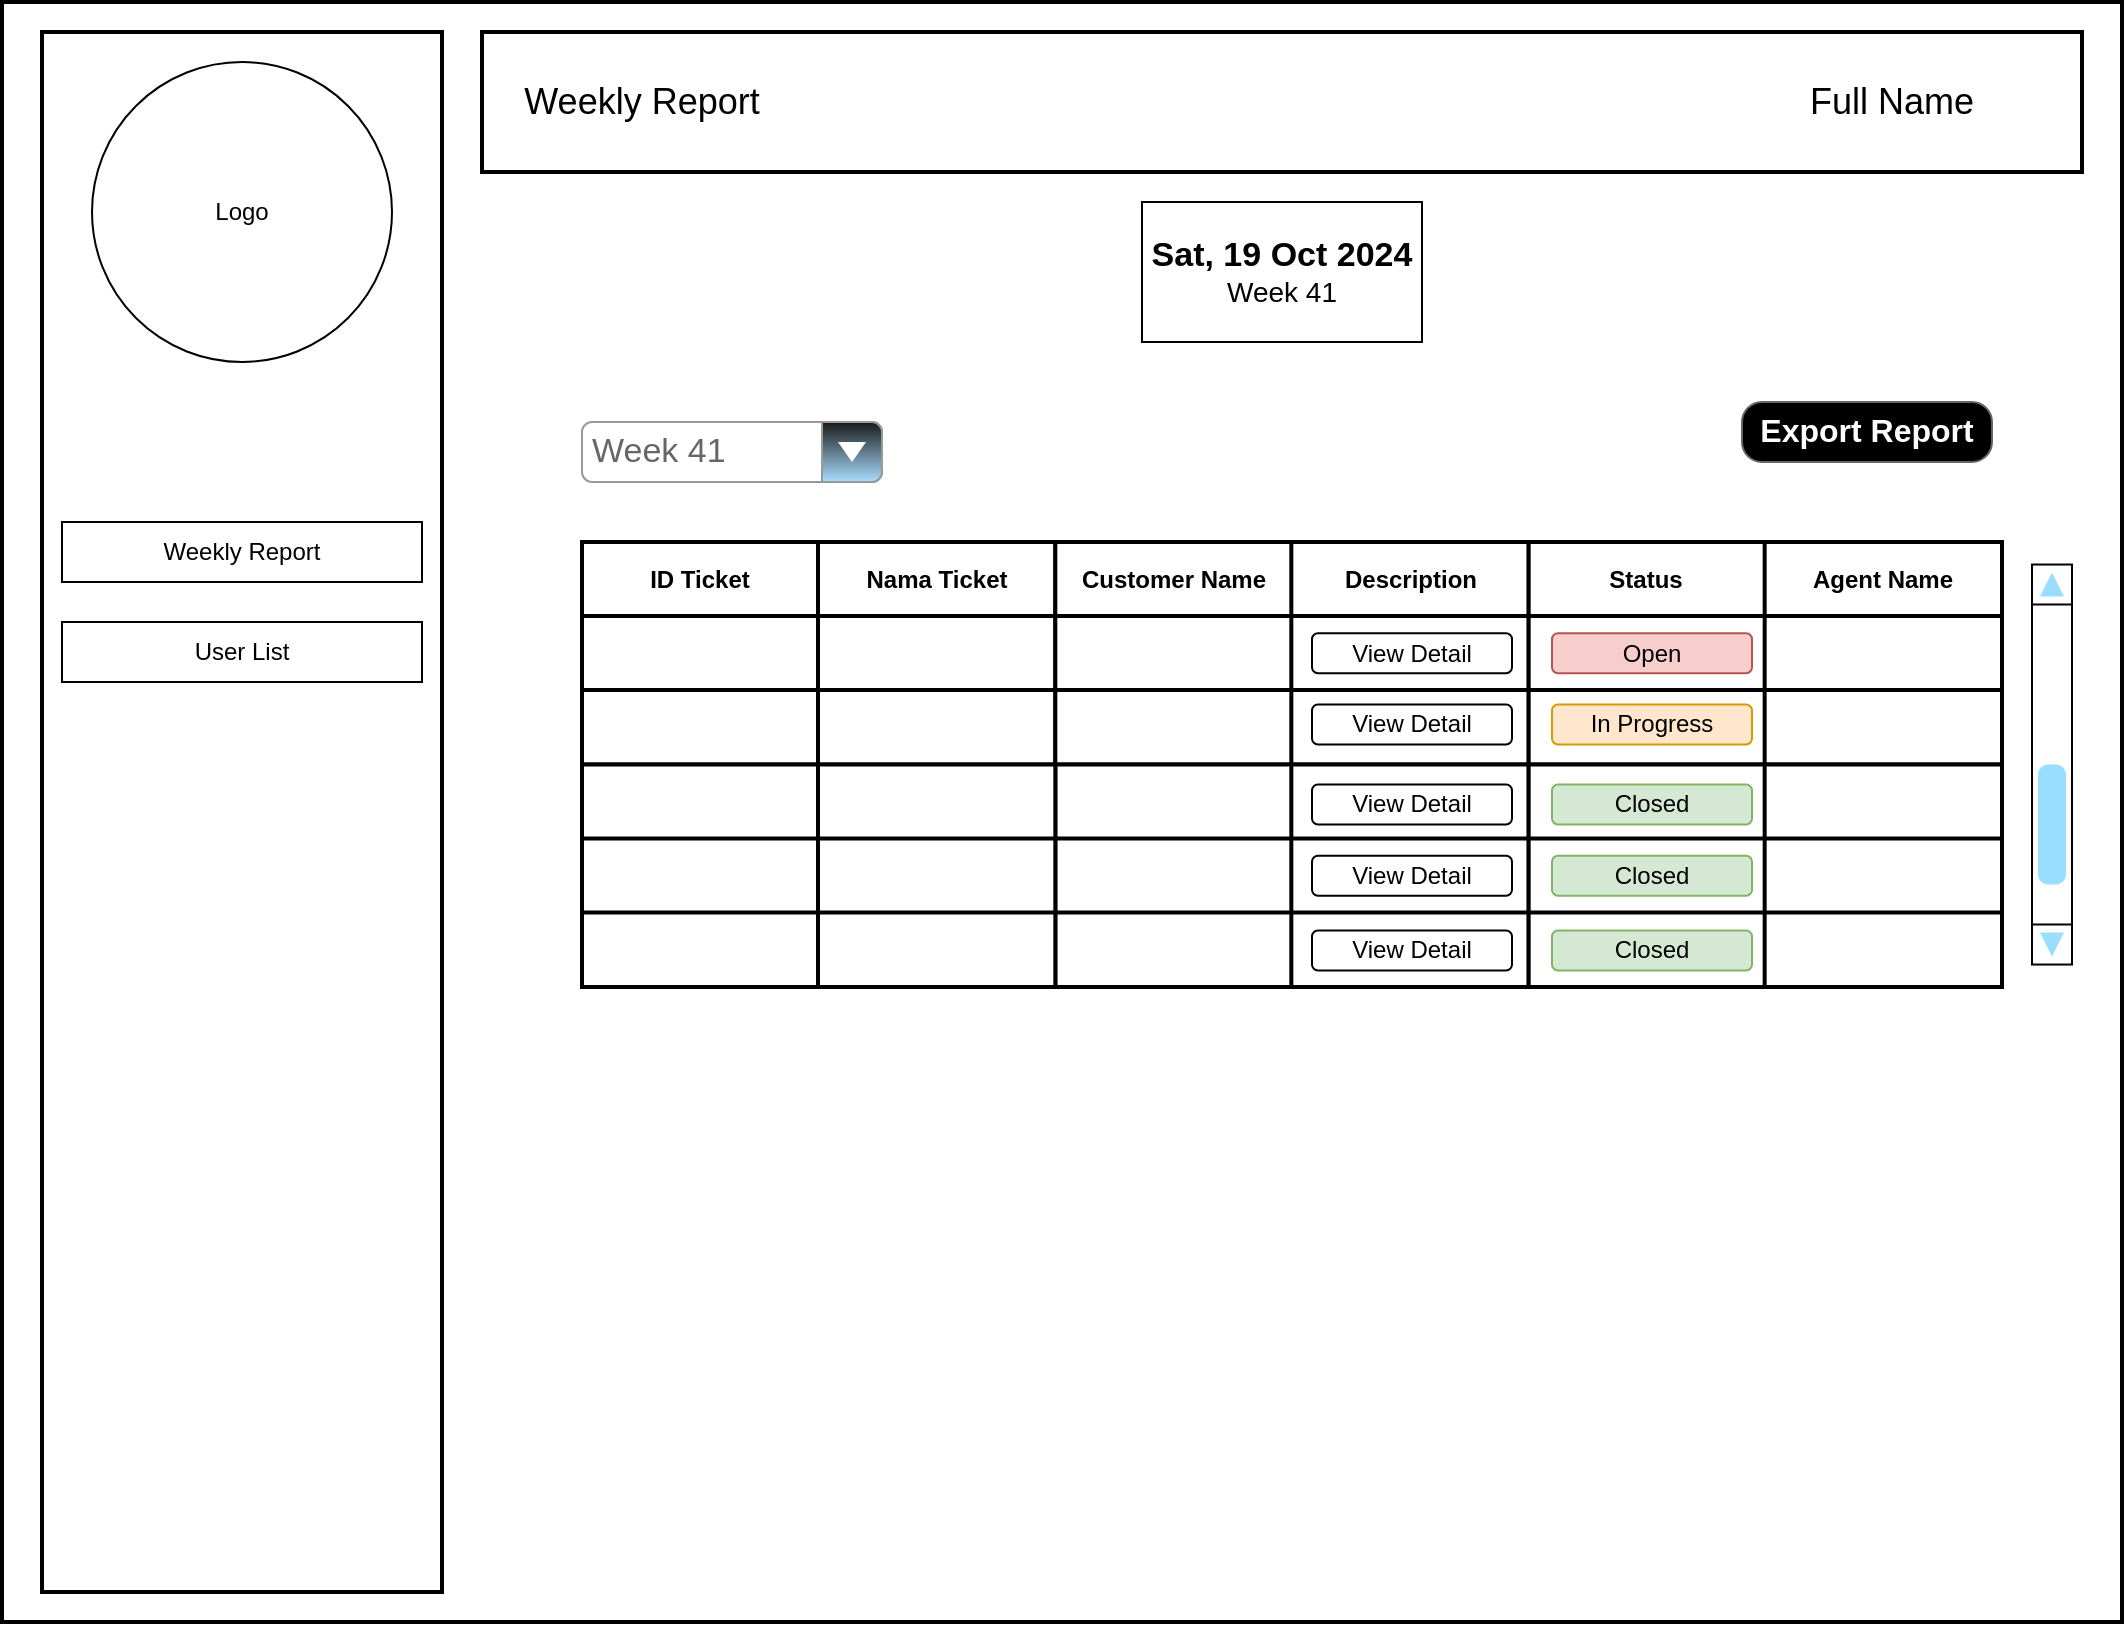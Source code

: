 <mxfile version="24.8.0" pages="2">
  <diagram name="Report" id="vztHSgZ1CnqOTWSGfvef">
    <mxGraphModel dx="1186" dy="791" grid="1" gridSize="10" guides="1" tooltips="1" connect="1" arrows="1" fold="1" page="1" pageScale="1" pageWidth="827" pageHeight="1169" math="0" shadow="0">
      <root>
        <mxCell id="0" />
        <mxCell id="1" parent="0" />
        <mxCell id="9k5TYCMeru7EC19f3XOO-57" value="" style="whiteSpace=wrap;html=1;fillColor=none;strokeWidth=2;" vertex="1" parent="1">
          <mxGeometry x="20" y="20" width="1060" height="810" as="geometry" />
        </mxCell>
        <mxCell id="9k5TYCMeru7EC19f3XOO-58" value="Logo" style="ellipse;whiteSpace=wrap;html=1;aspect=fixed;" vertex="1" parent="1">
          <mxGeometry x="65" y="50" width="150" height="150" as="geometry" />
        </mxCell>
        <mxCell id="9k5TYCMeru7EC19f3XOO-59" value="" style="rounded=0;whiteSpace=wrap;html=1;fillColor=none;strokeWidth=2;" vertex="1" parent="1">
          <mxGeometry x="260" y="35" width="800" height="70" as="geometry" />
        </mxCell>
        <mxCell id="9k5TYCMeru7EC19f3XOO-60" value="" style="rounded=0;whiteSpace=wrap;html=1;fillColor=none;strokeWidth=2;" vertex="1" parent="1">
          <mxGeometry x="40" y="35" width="200" height="780" as="geometry" />
        </mxCell>
        <mxCell id="9k5TYCMeru7EC19f3XOO-61" value="&lt;font style=&quot;font-size: 18px;&quot;&gt;Weekly Report&lt;/font&gt;" style="text;html=1;strokeColor=none;fillColor=none;align=center;verticalAlign=middle;whiteSpace=wrap;rounded=0;" vertex="1" parent="1">
          <mxGeometry x="270" y="55" width="140" height="30" as="geometry" />
        </mxCell>
        <mxCell id="9k5TYCMeru7EC19f3XOO-62" value="&lt;font style=&quot;font-size: 18px;&quot;&gt;Full Name&lt;br&gt;&lt;/font&gt;" style="text;html=1;strokeColor=none;fillColor=none;align=center;verticalAlign=middle;whiteSpace=wrap;rounded=0;" vertex="1" parent="1">
          <mxGeometry x="895" y="55" width="140" height="30" as="geometry" />
        </mxCell>
        <mxCell id="9k5TYCMeru7EC19f3XOO-63" value="Weekly Report" style="rounded=0;whiteSpace=wrap;html=1;fillColor=none;" vertex="1" parent="1">
          <mxGeometry x="50" y="280" width="180" height="30" as="geometry" />
        </mxCell>
        <mxCell id="9k5TYCMeru7EC19f3XOO-64" value="User List" style="rounded=0;whiteSpace=wrap;html=1;fillColor=none;" vertex="1" parent="1">
          <mxGeometry x="50" y="330" width="180" height="30" as="geometry" />
        </mxCell>
        <mxCell id="9k5TYCMeru7EC19f3XOO-66" value="" style="group" vertex="1" connectable="0" parent="1">
          <mxGeometry x="310" y="290" width="710" height="222.54" as="geometry" />
        </mxCell>
        <mxCell id="9k5TYCMeru7EC19f3XOO-67" value="" style="shape=table;html=1;whiteSpace=wrap;startSize=0;container=1;collapsible=0;childLayout=tableLayout;strokeWidth=2;" vertex="1" parent="9k5TYCMeru7EC19f3XOO-66">
          <mxGeometry width="236.667" height="111.27" as="geometry" />
        </mxCell>
        <mxCell id="9k5TYCMeru7EC19f3XOO-68" value="" style="shape=tableRow;horizontal=0;startSize=0;swimlaneHead=0;swimlaneBody=0;top=0;left=0;bottom=0;right=0;collapsible=0;dropTarget=0;fillColor=none;points=[[0,0.5],[1,0.5]];portConstraint=eastwest;" vertex="1" parent="9k5TYCMeru7EC19f3XOO-67">
          <mxGeometry width="236.667" height="37" as="geometry" />
        </mxCell>
        <mxCell id="9k5TYCMeru7EC19f3XOO-69" value="ID Ticket" style="shape=partialRectangle;html=1;whiteSpace=wrap;connectable=0;fillColor=none;top=0;left=0;bottom=0;right=0;overflow=hidden;fontStyle=1" vertex="1" parent="9k5TYCMeru7EC19f3XOO-68">
          <mxGeometry width="118" height="37" as="geometry">
            <mxRectangle width="118" height="37" as="alternateBounds" />
          </mxGeometry>
        </mxCell>
        <mxCell id="9k5TYCMeru7EC19f3XOO-70" value="Nama Ticket" style="shape=partialRectangle;html=1;whiteSpace=wrap;connectable=0;fillColor=none;top=0;left=0;bottom=0;right=0;overflow=hidden;fontStyle=1" vertex="1" parent="9k5TYCMeru7EC19f3XOO-68">
          <mxGeometry x="118" width="119" height="37" as="geometry">
            <mxRectangle width="119" height="37" as="alternateBounds" />
          </mxGeometry>
        </mxCell>
        <mxCell id="9k5TYCMeru7EC19f3XOO-71" value="" style="shape=tableRow;horizontal=0;startSize=0;swimlaneHead=0;swimlaneBody=0;top=0;left=0;bottom=0;right=0;collapsible=0;dropTarget=0;fillColor=none;points=[[0,0.5],[1,0.5]];portConstraint=eastwest;" vertex="1" parent="9k5TYCMeru7EC19f3XOO-67">
          <mxGeometry y="37" width="236.667" height="37" as="geometry" />
        </mxCell>
        <mxCell id="9k5TYCMeru7EC19f3XOO-72" value="" style="shape=partialRectangle;html=1;whiteSpace=wrap;connectable=0;fillColor=none;top=0;left=0;bottom=0;right=0;overflow=hidden;" vertex="1" parent="9k5TYCMeru7EC19f3XOO-71">
          <mxGeometry width="118" height="37" as="geometry">
            <mxRectangle width="118" height="37" as="alternateBounds" />
          </mxGeometry>
        </mxCell>
        <mxCell id="9k5TYCMeru7EC19f3XOO-73" value="" style="shape=partialRectangle;html=1;whiteSpace=wrap;connectable=0;fillColor=none;top=0;left=0;bottom=0;right=0;overflow=hidden;" vertex="1" parent="9k5TYCMeru7EC19f3XOO-71">
          <mxGeometry x="118" width="119" height="37" as="geometry">
            <mxRectangle width="119" height="37" as="alternateBounds" />
          </mxGeometry>
        </mxCell>
        <mxCell id="9k5TYCMeru7EC19f3XOO-74" value="" style="shape=tableRow;horizontal=0;startSize=0;swimlaneHead=0;swimlaneBody=0;top=0;left=0;bottom=0;right=0;collapsible=0;dropTarget=0;fillColor=none;points=[[0,0.5],[1,0.5]];portConstraint=eastwest;" vertex="1" parent="9k5TYCMeru7EC19f3XOO-67">
          <mxGeometry y="74" width="236.667" height="37" as="geometry" />
        </mxCell>
        <mxCell id="9k5TYCMeru7EC19f3XOO-75" value="" style="shape=partialRectangle;html=1;whiteSpace=wrap;connectable=0;fillColor=none;top=0;left=0;bottom=0;right=0;overflow=hidden;" vertex="1" parent="9k5TYCMeru7EC19f3XOO-74">
          <mxGeometry width="118" height="37" as="geometry">
            <mxRectangle width="118" height="37" as="alternateBounds" />
          </mxGeometry>
        </mxCell>
        <mxCell id="9k5TYCMeru7EC19f3XOO-76" value="" style="shape=partialRectangle;html=1;whiteSpace=wrap;connectable=0;fillColor=none;top=0;left=0;bottom=0;right=0;overflow=hidden;" vertex="1" parent="9k5TYCMeru7EC19f3XOO-74">
          <mxGeometry x="118" width="119" height="37" as="geometry">
            <mxRectangle width="119" height="37" as="alternateBounds" />
          </mxGeometry>
        </mxCell>
        <mxCell id="9k5TYCMeru7EC19f3XOO-77" value="" style="shape=table;html=1;whiteSpace=wrap;startSize=0;container=1;collapsible=0;childLayout=tableLayout;strokeWidth=2;" vertex="1" parent="9k5TYCMeru7EC19f3XOO-66">
          <mxGeometry x="236.667" width="236.667" height="111.27" as="geometry" />
        </mxCell>
        <mxCell id="9k5TYCMeru7EC19f3XOO-78" value="" style="shape=tableRow;horizontal=0;startSize=0;swimlaneHead=0;swimlaneBody=0;top=0;left=0;bottom=0;right=0;collapsible=0;dropTarget=0;fillColor=none;points=[[0,0.5],[1,0.5]];portConstraint=eastwest;" vertex="1" parent="9k5TYCMeru7EC19f3XOO-77">
          <mxGeometry width="236.667" height="37" as="geometry" />
        </mxCell>
        <mxCell id="9k5TYCMeru7EC19f3XOO-79" value="Customer Name" style="shape=partialRectangle;html=1;whiteSpace=wrap;connectable=0;fillColor=none;top=0;left=0;bottom=0;right=0;overflow=hidden;fontStyle=1" vertex="1" parent="9k5TYCMeru7EC19f3XOO-78">
          <mxGeometry width="118" height="37" as="geometry">
            <mxRectangle width="118" height="37" as="alternateBounds" />
          </mxGeometry>
        </mxCell>
        <mxCell id="9k5TYCMeru7EC19f3XOO-80" value="Description" style="shape=partialRectangle;html=1;whiteSpace=wrap;connectable=0;fillColor=none;top=0;left=0;bottom=0;right=0;overflow=hidden;fontStyle=1" vertex="1" parent="9k5TYCMeru7EC19f3XOO-78">
          <mxGeometry x="118" width="119" height="37" as="geometry">
            <mxRectangle width="119" height="37" as="alternateBounds" />
          </mxGeometry>
        </mxCell>
        <mxCell id="9k5TYCMeru7EC19f3XOO-81" value="" style="shape=tableRow;horizontal=0;startSize=0;swimlaneHead=0;swimlaneBody=0;top=0;left=0;bottom=0;right=0;collapsible=0;dropTarget=0;fillColor=none;points=[[0,0.5],[1,0.5]];portConstraint=eastwest;" vertex="1" parent="9k5TYCMeru7EC19f3XOO-77">
          <mxGeometry y="37" width="236.667" height="37" as="geometry" />
        </mxCell>
        <mxCell id="9k5TYCMeru7EC19f3XOO-82" value="" style="shape=partialRectangle;html=1;whiteSpace=wrap;connectable=0;fillColor=none;top=0;left=0;bottom=0;right=0;overflow=hidden;" vertex="1" parent="9k5TYCMeru7EC19f3XOO-81">
          <mxGeometry width="118" height="37" as="geometry">
            <mxRectangle width="118" height="37" as="alternateBounds" />
          </mxGeometry>
        </mxCell>
        <mxCell id="9k5TYCMeru7EC19f3XOO-83" value="" style="shape=partialRectangle;html=1;whiteSpace=wrap;connectable=0;fillColor=none;top=0;left=0;bottom=0;right=0;overflow=hidden;" vertex="1" parent="9k5TYCMeru7EC19f3XOO-81">
          <mxGeometry x="118" width="119" height="37" as="geometry">
            <mxRectangle width="119" height="37" as="alternateBounds" />
          </mxGeometry>
        </mxCell>
        <mxCell id="9k5TYCMeru7EC19f3XOO-84" value="" style="shape=tableRow;horizontal=0;startSize=0;swimlaneHead=0;swimlaneBody=0;top=0;left=0;bottom=0;right=0;collapsible=0;dropTarget=0;fillColor=none;points=[[0,0.5],[1,0.5]];portConstraint=eastwest;" vertex="1" parent="9k5TYCMeru7EC19f3XOO-77">
          <mxGeometry y="74" width="236.667" height="37" as="geometry" />
        </mxCell>
        <mxCell id="9k5TYCMeru7EC19f3XOO-85" value="" style="shape=partialRectangle;html=1;whiteSpace=wrap;connectable=0;fillColor=none;top=0;left=0;bottom=0;right=0;overflow=hidden;" vertex="1" parent="9k5TYCMeru7EC19f3XOO-84">
          <mxGeometry width="118" height="37" as="geometry">
            <mxRectangle width="118" height="37" as="alternateBounds" />
          </mxGeometry>
        </mxCell>
        <mxCell id="9k5TYCMeru7EC19f3XOO-86" value="" style="shape=partialRectangle;html=1;whiteSpace=wrap;connectable=0;fillColor=none;top=0;left=0;bottom=0;right=0;overflow=hidden;" vertex="1" parent="9k5TYCMeru7EC19f3XOO-84">
          <mxGeometry x="118" width="119" height="37" as="geometry">
            <mxRectangle width="119" height="37" as="alternateBounds" />
          </mxGeometry>
        </mxCell>
        <mxCell id="9k5TYCMeru7EC19f3XOO-87" value="" style="shape=table;html=1;whiteSpace=wrap;startSize=0;container=1;collapsible=0;childLayout=tableLayout;strokeWidth=2;" vertex="1" parent="9k5TYCMeru7EC19f3XOO-66">
          <mxGeometry x="473.333" width="236.667" height="111.27" as="geometry" />
        </mxCell>
        <mxCell id="9k5TYCMeru7EC19f3XOO-88" value="" style="shape=tableRow;horizontal=0;startSize=0;swimlaneHead=0;swimlaneBody=0;top=0;left=0;bottom=0;right=0;collapsible=0;dropTarget=0;fillColor=none;points=[[0,0.5],[1,0.5]];portConstraint=eastwest;" vertex="1" parent="9k5TYCMeru7EC19f3XOO-87">
          <mxGeometry width="236.667" height="37" as="geometry" />
        </mxCell>
        <mxCell id="9k5TYCMeru7EC19f3XOO-89" value="Status" style="shape=partialRectangle;html=1;whiteSpace=wrap;connectable=0;fillColor=none;top=0;left=0;bottom=0;right=0;overflow=hidden;fontStyle=1" vertex="1" parent="9k5TYCMeru7EC19f3XOO-88">
          <mxGeometry width="118" height="37" as="geometry">
            <mxRectangle width="118" height="37" as="alternateBounds" />
          </mxGeometry>
        </mxCell>
        <mxCell id="9k5TYCMeru7EC19f3XOO-90" value="Agent Name" style="shape=partialRectangle;html=1;whiteSpace=wrap;connectable=0;fillColor=none;top=0;left=0;bottom=0;right=0;overflow=hidden;fontStyle=1" vertex="1" parent="9k5TYCMeru7EC19f3XOO-88">
          <mxGeometry x="118" width="119" height="37" as="geometry">
            <mxRectangle width="119" height="37" as="alternateBounds" />
          </mxGeometry>
        </mxCell>
        <mxCell id="9k5TYCMeru7EC19f3XOO-91" value="" style="shape=tableRow;horizontal=0;startSize=0;swimlaneHead=0;swimlaneBody=0;top=0;left=0;bottom=0;right=0;collapsible=0;dropTarget=0;fillColor=none;points=[[0,0.5],[1,0.5]];portConstraint=eastwest;" vertex="1" parent="9k5TYCMeru7EC19f3XOO-87">
          <mxGeometry y="37" width="236.667" height="37" as="geometry" />
        </mxCell>
        <mxCell id="9k5TYCMeru7EC19f3XOO-92" value="" style="shape=partialRectangle;html=1;whiteSpace=wrap;connectable=0;fillColor=none;top=0;left=0;bottom=0;right=0;overflow=hidden;" vertex="1" parent="9k5TYCMeru7EC19f3XOO-91">
          <mxGeometry width="118" height="37" as="geometry">
            <mxRectangle width="118" height="37" as="alternateBounds" />
          </mxGeometry>
        </mxCell>
        <mxCell id="9k5TYCMeru7EC19f3XOO-93" value="" style="shape=partialRectangle;html=1;whiteSpace=wrap;connectable=0;fillColor=none;top=0;left=0;bottom=0;right=0;overflow=hidden;" vertex="1" parent="9k5TYCMeru7EC19f3XOO-91">
          <mxGeometry x="118" width="119" height="37" as="geometry">
            <mxRectangle width="119" height="37" as="alternateBounds" />
          </mxGeometry>
        </mxCell>
        <mxCell id="9k5TYCMeru7EC19f3XOO-94" value="" style="shape=tableRow;horizontal=0;startSize=0;swimlaneHead=0;swimlaneBody=0;top=0;left=0;bottom=0;right=0;collapsible=0;dropTarget=0;fillColor=none;points=[[0,0.5],[1,0.5]];portConstraint=eastwest;" vertex="1" parent="9k5TYCMeru7EC19f3XOO-87">
          <mxGeometry y="74" width="236.667" height="37" as="geometry" />
        </mxCell>
        <mxCell id="9k5TYCMeru7EC19f3XOO-95" value="" style="shape=partialRectangle;html=1;whiteSpace=wrap;connectable=0;fillColor=none;top=0;left=0;bottom=0;right=0;overflow=hidden;" vertex="1" parent="9k5TYCMeru7EC19f3XOO-94">
          <mxGeometry width="118" height="37" as="geometry">
            <mxRectangle width="118" height="37" as="alternateBounds" />
          </mxGeometry>
        </mxCell>
        <mxCell id="9k5TYCMeru7EC19f3XOO-96" value="" style="shape=partialRectangle;html=1;whiteSpace=wrap;connectable=0;fillColor=none;top=0;left=0;bottom=0;right=0;overflow=hidden;" vertex="1" parent="9k5TYCMeru7EC19f3XOO-94">
          <mxGeometry x="118" width="119" height="37" as="geometry">
            <mxRectangle width="119" height="37" as="alternateBounds" />
          </mxGeometry>
        </mxCell>
        <mxCell id="9k5TYCMeru7EC19f3XOO-97" value="" style="shape=table;html=1;whiteSpace=wrap;startSize=0;container=1;collapsible=0;childLayout=tableLayout;strokeWidth=2;" vertex="1" parent="9k5TYCMeru7EC19f3XOO-66">
          <mxGeometry x="236.667" y="111.27" width="236.667" height="111.27" as="geometry" />
        </mxCell>
        <mxCell id="9k5TYCMeru7EC19f3XOO-98" value="" style="shape=tableRow;horizontal=0;startSize=0;swimlaneHead=0;swimlaneBody=0;top=0;left=0;bottom=0;right=0;collapsible=0;dropTarget=0;fillColor=none;points=[[0,0.5],[1,0.5]];portConstraint=eastwest;" vertex="1" parent="9k5TYCMeru7EC19f3XOO-97">
          <mxGeometry width="236.667" height="37" as="geometry" />
        </mxCell>
        <mxCell id="9k5TYCMeru7EC19f3XOO-99" value="" style="shape=partialRectangle;html=1;whiteSpace=wrap;connectable=0;fillColor=none;top=0;left=0;bottom=0;right=0;overflow=hidden;fontStyle=1" vertex="1" parent="9k5TYCMeru7EC19f3XOO-98">
          <mxGeometry width="118" height="37" as="geometry">
            <mxRectangle width="118" height="37" as="alternateBounds" />
          </mxGeometry>
        </mxCell>
        <mxCell id="9k5TYCMeru7EC19f3XOO-100" value="" style="shape=partialRectangle;html=1;whiteSpace=wrap;connectable=0;fillColor=none;top=0;left=0;bottom=0;right=0;overflow=hidden;fontStyle=1" vertex="1" parent="9k5TYCMeru7EC19f3XOO-98">
          <mxGeometry x="118" width="119" height="37" as="geometry">
            <mxRectangle width="119" height="37" as="alternateBounds" />
          </mxGeometry>
        </mxCell>
        <mxCell id="9k5TYCMeru7EC19f3XOO-101" value="" style="shape=tableRow;horizontal=0;startSize=0;swimlaneHead=0;swimlaneBody=0;top=0;left=0;bottom=0;right=0;collapsible=0;dropTarget=0;fillColor=none;points=[[0,0.5],[1,0.5]];portConstraint=eastwest;" vertex="1" parent="9k5TYCMeru7EC19f3XOO-97">
          <mxGeometry y="37" width="236.667" height="37" as="geometry" />
        </mxCell>
        <mxCell id="9k5TYCMeru7EC19f3XOO-102" value="" style="shape=partialRectangle;html=1;whiteSpace=wrap;connectable=0;fillColor=none;top=0;left=0;bottom=0;right=0;overflow=hidden;" vertex="1" parent="9k5TYCMeru7EC19f3XOO-101">
          <mxGeometry width="118" height="37" as="geometry">
            <mxRectangle width="118" height="37" as="alternateBounds" />
          </mxGeometry>
        </mxCell>
        <mxCell id="9k5TYCMeru7EC19f3XOO-103" value="" style="shape=partialRectangle;html=1;whiteSpace=wrap;connectable=0;fillColor=none;top=0;left=0;bottom=0;right=0;overflow=hidden;" vertex="1" parent="9k5TYCMeru7EC19f3XOO-101">
          <mxGeometry x="118" width="119" height="37" as="geometry">
            <mxRectangle width="119" height="37" as="alternateBounds" />
          </mxGeometry>
        </mxCell>
        <mxCell id="9k5TYCMeru7EC19f3XOO-104" value="" style="shape=tableRow;horizontal=0;startSize=0;swimlaneHead=0;swimlaneBody=0;top=0;left=0;bottom=0;right=0;collapsible=0;dropTarget=0;fillColor=none;points=[[0,0.5],[1,0.5]];portConstraint=eastwest;" vertex="1" parent="9k5TYCMeru7EC19f3XOO-97">
          <mxGeometry y="74" width="236.667" height="37" as="geometry" />
        </mxCell>
        <mxCell id="9k5TYCMeru7EC19f3XOO-105" value="" style="shape=partialRectangle;html=1;whiteSpace=wrap;connectable=0;fillColor=none;top=0;left=0;bottom=0;right=0;overflow=hidden;" vertex="1" parent="9k5TYCMeru7EC19f3XOO-104">
          <mxGeometry width="118" height="37" as="geometry">
            <mxRectangle width="118" height="37" as="alternateBounds" />
          </mxGeometry>
        </mxCell>
        <mxCell id="9k5TYCMeru7EC19f3XOO-106" value="" style="shape=partialRectangle;html=1;whiteSpace=wrap;connectable=0;fillColor=none;top=0;left=0;bottom=0;right=0;overflow=hidden;" vertex="1" parent="9k5TYCMeru7EC19f3XOO-104">
          <mxGeometry x="118" width="119" height="37" as="geometry">
            <mxRectangle width="119" height="37" as="alternateBounds" />
          </mxGeometry>
        </mxCell>
        <mxCell id="9k5TYCMeru7EC19f3XOO-107" value="" style="shape=table;html=1;whiteSpace=wrap;startSize=0;container=1;collapsible=0;childLayout=tableLayout;strokeWidth=2;" vertex="1" parent="9k5TYCMeru7EC19f3XOO-66">
          <mxGeometry y="111.27" width="236.667" height="111.27" as="geometry" />
        </mxCell>
        <mxCell id="9k5TYCMeru7EC19f3XOO-108" value="" style="shape=tableRow;horizontal=0;startSize=0;swimlaneHead=0;swimlaneBody=0;top=0;left=0;bottom=0;right=0;collapsible=0;dropTarget=0;fillColor=none;points=[[0,0.5],[1,0.5]];portConstraint=eastwest;" vertex="1" parent="9k5TYCMeru7EC19f3XOO-107">
          <mxGeometry width="236.667" height="37" as="geometry" />
        </mxCell>
        <mxCell id="9k5TYCMeru7EC19f3XOO-109" value="" style="shape=partialRectangle;html=1;whiteSpace=wrap;connectable=0;fillColor=none;top=0;left=0;bottom=0;right=0;overflow=hidden;fontStyle=1" vertex="1" parent="9k5TYCMeru7EC19f3XOO-108">
          <mxGeometry width="118" height="37" as="geometry">
            <mxRectangle width="118" height="37" as="alternateBounds" />
          </mxGeometry>
        </mxCell>
        <mxCell id="9k5TYCMeru7EC19f3XOO-110" value="" style="shape=partialRectangle;html=1;whiteSpace=wrap;connectable=0;fillColor=none;top=0;left=0;bottom=0;right=0;overflow=hidden;fontStyle=1" vertex="1" parent="9k5TYCMeru7EC19f3XOO-108">
          <mxGeometry x="118" width="119" height="37" as="geometry">
            <mxRectangle width="119" height="37" as="alternateBounds" />
          </mxGeometry>
        </mxCell>
        <mxCell id="9k5TYCMeru7EC19f3XOO-111" value="" style="shape=tableRow;horizontal=0;startSize=0;swimlaneHead=0;swimlaneBody=0;top=0;left=0;bottom=0;right=0;collapsible=0;dropTarget=0;fillColor=none;points=[[0,0.5],[1,0.5]];portConstraint=eastwest;" vertex="1" parent="9k5TYCMeru7EC19f3XOO-107">
          <mxGeometry y="37" width="236.667" height="37" as="geometry" />
        </mxCell>
        <mxCell id="9k5TYCMeru7EC19f3XOO-112" value="" style="shape=partialRectangle;html=1;whiteSpace=wrap;connectable=0;fillColor=none;top=0;left=0;bottom=0;right=0;overflow=hidden;" vertex="1" parent="9k5TYCMeru7EC19f3XOO-111">
          <mxGeometry width="118" height="37" as="geometry">
            <mxRectangle width="118" height="37" as="alternateBounds" />
          </mxGeometry>
        </mxCell>
        <mxCell id="9k5TYCMeru7EC19f3XOO-113" value="" style="shape=partialRectangle;html=1;whiteSpace=wrap;connectable=0;fillColor=none;top=0;left=0;bottom=0;right=0;overflow=hidden;" vertex="1" parent="9k5TYCMeru7EC19f3XOO-111">
          <mxGeometry x="118" width="119" height="37" as="geometry">
            <mxRectangle width="119" height="37" as="alternateBounds" />
          </mxGeometry>
        </mxCell>
        <mxCell id="9k5TYCMeru7EC19f3XOO-114" value="" style="shape=tableRow;horizontal=0;startSize=0;swimlaneHead=0;swimlaneBody=0;top=0;left=0;bottom=0;right=0;collapsible=0;dropTarget=0;fillColor=none;points=[[0,0.5],[1,0.5]];portConstraint=eastwest;" vertex="1" parent="9k5TYCMeru7EC19f3XOO-107">
          <mxGeometry y="74" width="236.667" height="37" as="geometry" />
        </mxCell>
        <mxCell id="9k5TYCMeru7EC19f3XOO-115" value="" style="shape=partialRectangle;html=1;whiteSpace=wrap;connectable=0;fillColor=none;top=0;left=0;bottom=0;right=0;overflow=hidden;" vertex="1" parent="9k5TYCMeru7EC19f3XOO-114">
          <mxGeometry width="118" height="37" as="geometry">
            <mxRectangle width="118" height="37" as="alternateBounds" />
          </mxGeometry>
        </mxCell>
        <mxCell id="9k5TYCMeru7EC19f3XOO-116" value="" style="shape=partialRectangle;html=1;whiteSpace=wrap;connectable=0;fillColor=none;top=0;left=0;bottom=0;right=0;overflow=hidden;" vertex="1" parent="9k5TYCMeru7EC19f3XOO-114">
          <mxGeometry x="118" width="119" height="37" as="geometry">
            <mxRectangle width="119" height="37" as="alternateBounds" />
          </mxGeometry>
        </mxCell>
        <mxCell id="9k5TYCMeru7EC19f3XOO-117" value="" style="shape=table;html=1;whiteSpace=wrap;startSize=0;container=1;collapsible=0;childLayout=tableLayout;strokeWidth=2;" vertex="1" parent="9k5TYCMeru7EC19f3XOO-66">
          <mxGeometry x="473.333" y="111.27" width="236.667" height="111.27" as="geometry" />
        </mxCell>
        <mxCell id="9k5TYCMeru7EC19f3XOO-118" value="" style="shape=tableRow;horizontal=0;startSize=0;swimlaneHead=0;swimlaneBody=0;top=0;left=0;bottom=0;right=0;collapsible=0;dropTarget=0;fillColor=none;points=[[0,0.5],[1,0.5]];portConstraint=eastwest;" vertex="1" parent="9k5TYCMeru7EC19f3XOO-117">
          <mxGeometry width="236.667" height="37" as="geometry" />
        </mxCell>
        <mxCell id="9k5TYCMeru7EC19f3XOO-119" value="" style="shape=partialRectangle;html=1;whiteSpace=wrap;connectable=0;fillColor=none;top=0;left=0;bottom=0;right=0;overflow=hidden;fontStyle=1" vertex="1" parent="9k5TYCMeru7EC19f3XOO-118">
          <mxGeometry width="118" height="37" as="geometry">
            <mxRectangle width="118" height="37" as="alternateBounds" />
          </mxGeometry>
        </mxCell>
        <mxCell id="9k5TYCMeru7EC19f3XOO-120" value="" style="shape=partialRectangle;html=1;whiteSpace=wrap;connectable=0;fillColor=none;top=0;left=0;bottom=0;right=0;overflow=hidden;fontStyle=1" vertex="1" parent="9k5TYCMeru7EC19f3XOO-118">
          <mxGeometry x="118" width="119" height="37" as="geometry">
            <mxRectangle width="119" height="37" as="alternateBounds" />
          </mxGeometry>
        </mxCell>
        <mxCell id="9k5TYCMeru7EC19f3XOO-121" value="" style="shape=tableRow;horizontal=0;startSize=0;swimlaneHead=0;swimlaneBody=0;top=0;left=0;bottom=0;right=0;collapsible=0;dropTarget=0;fillColor=none;points=[[0,0.5],[1,0.5]];portConstraint=eastwest;" vertex="1" parent="9k5TYCMeru7EC19f3XOO-117">
          <mxGeometry y="37" width="236.667" height="37" as="geometry" />
        </mxCell>
        <mxCell id="9k5TYCMeru7EC19f3XOO-122" value="" style="shape=partialRectangle;html=1;whiteSpace=wrap;connectable=0;fillColor=none;top=0;left=0;bottom=0;right=0;overflow=hidden;" vertex="1" parent="9k5TYCMeru7EC19f3XOO-121">
          <mxGeometry width="118" height="37" as="geometry">
            <mxRectangle width="118" height="37" as="alternateBounds" />
          </mxGeometry>
        </mxCell>
        <mxCell id="9k5TYCMeru7EC19f3XOO-123" value="" style="shape=partialRectangle;html=1;whiteSpace=wrap;connectable=0;fillColor=none;top=0;left=0;bottom=0;right=0;overflow=hidden;" vertex="1" parent="9k5TYCMeru7EC19f3XOO-121">
          <mxGeometry x="118" width="119" height="37" as="geometry">
            <mxRectangle width="119" height="37" as="alternateBounds" />
          </mxGeometry>
        </mxCell>
        <mxCell id="9k5TYCMeru7EC19f3XOO-124" value="" style="shape=tableRow;horizontal=0;startSize=0;swimlaneHead=0;swimlaneBody=0;top=0;left=0;bottom=0;right=0;collapsible=0;dropTarget=0;fillColor=none;points=[[0,0.5],[1,0.5]];portConstraint=eastwest;" vertex="1" parent="9k5TYCMeru7EC19f3XOO-117">
          <mxGeometry y="74" width="236.667" height="37" as="geometry" />
        </mxCell>
        <mxCell id="9k5TYCMeru7EC19f3XOO-125" value="" style="shape=partialRectangle;html=1;whiteSpace=wrap;connectable=0;fillColor=none;top=0;left=0;bottom=0;right=0;overflow=hidden;" vertex="1" parent="9k5TYCMeru7EC19f3XOO-124">
          <mxGeometry width="118" height="37" as="geometry">
            <mxRectangle width="118" height="37" as="alternateBounds" />
          </mxGeometry>
        </mxCell>
        <mxCell id="9k5TYCMeru7EC19f3XOO-126" value="" style="shape=partialRectangle;html=1;whiteSpace=wrap;connectable=0;fillColor=none;top=0;left=0;bottom=0;right=0;overflow=hidden;" vertex="1" parent="9k5TYCMeru7EC19f3XOO-124">
          <mxGeometry x="118" width="119" height="37" as="geometry">
            <mxRectangle width="119" height="37" as="alternateBounds" />
          </mxGeometry>
        </mxCell>
        <mxCell id="9k5TYCMeru7EC19f3XOO-127" value="View Detail" style="rounded=1;whiteSpace=wrap;html=1;" vertex="1" parent="9k5TYCMeru7EC19f3XOO-66">
          <mxGeometry x="365" y="194.27" width="100" height="20" as="geometry" />
        </mxCell>
        <mxCell id="9k5TYCMeru7EC19f3XOO-128" value="View Detail" style="rounded=1;whiteSpace=wrap;html=1;" vertex="1" parent="9k5TYCMeru7EC19f3XOO-66">
          <mxGeometry x="365" y="156.9" width="100" height="20" as="geometry" />
        </mxCell>
        <mxCell id="9k5TYCMeru7EC19f3XOO-129" value="View Detail" style="rounded=1;whiteSpace=wrap;html=1;" vertex="1" parent="9k5TYCMeru7EC19f3XOO-66">
          <mxGeometry x="365" y="121.27" width="100" height="20" as="geometry" />
        </mxCell>
        <mxCell id="9k5TYCMeru7EC19f3XOO-130" value="View Detail" style="rounded=1;whiteSpace=wrap;html=1;" vertex="1" parent="9k5TYCMeru7EC19f3XOO-66">
          <mxGeometry x="365" y="81.27" width="100" height="20" as="geometry" />
        </mxCell>
        <mxCell id="9k5TYCMeru7EC19f3XOO-131" value="View Detail" style="rounded=1;whiteSpace=wrap;html=1;" vertex="1" parent="9k5TYCMeru7EC19f3XOO-66">
          <mxGeometry x="365" y="45.64" width="100" height="20" as="geometry" />
        </mxCell>
        <mxCell id="9k5TYCMeru7EC19f3XOO-132" value="Open" style="rounded=1;whiteSpace=wrap;html=1;fillColor=#f8cecc;strokeColor=#b85450;" vertex="1" parent="9k5TYCMeru7EC19f3XOO-66">
          <mxGeometry x="485" y="45.64" width="100" height="20" as="geometry" />
        </mxCell>
        <mxCell id="9k5TYCMeru7EC19f3XOO-133" value="In Progress" style="rounded=1;whiteSpace=wrap;html=1;fillColor=#ffe6cc;strokeColor=#d79b00;" vertex="1" parent="9k5TYCMeru7EC19f3XOO-66">
          <mxGeometry x="485" y="81.27" width="100" height="20" as="geometry" />
        </mxCell>
        <mxCell id="9k5TYCMeru7EC19f3XOO-134" value="Closed" style="rounded=1;whiteSpace=wrap;html=1;fillColor=#d5e8d4;strokeColor=#82b366;" vertex="1" parent="9k5TYCMeru7EC19f3XOO-66">
          <mxGeometry x="485" y="121.27" width="100" height="20" as="geometry" />
        </mxCell>
        <mxCell id="9k5TYCMeru7EC19f3XOO-135" value="Closed" style="rounded=1;whiteSpace=wrap;html=1;fillColor=#d5e8d4;strokeColor=#82b366;" vertex="1" parent="9k5TYCMeru7EC19f3XOO-66">
          <mxGeometry x="485" y="156.9" width="100" height="20" as="geometry" />
        </mxCell>
        <mxCell id="9k5TYCMeru7EC19f3XOO-136" value="Closed" style="rounded=1;whiteSpace=wrap;html=1;fillColor=#d5e8d4;strokeColor=#82b366;" vertex="1" parent="9k5TYCMeru7EC19f3XOO-66">
          <mxGeometry x="485" y="194.27" width="100" height="20" as="geometry" />
        </mxCell>
        <mxCell id="9k5TYCMeru7EC19f3XOO-142" value="&lt;font style=&quot;font-size: 16px;&quot;&gt;Export Report&lt;/font&gt;" style="strokeWidth=1;shadow=0;dashed=0;align=center;html=1;shape=mxgraph.mockup.buttons.button;strokeColor=#666666;fontColor=#ffffff;mainText=;buttonStyle=round;fontSize=17;fontStyle=1;fillColor=#000000;whiteSpace=wrap;" vertex="1" parent="1">
          <mxGeometry x="890" y="220" width="125" height="30" as="geometry" />
        </mxCell>
        <mxCell id="9k5TYCMeru7EC19f3XOO-143" value="&lt;font style=&quot;font-size: 17px;&quot;&gt;&lt;b&gt;Sat, 19 Oct 2024&lt;/b&gt;&lt;/font&gt;&lt;div style=&quot;font-size: 14px;&quot;&gt;&lt;font style=&quot;font-size: 14px;&quot;&gt;Week 41&lt;/font&gt;&lt;/div&gt;" style="rounded=0;whiteSpace=wrap;html=1;" vertex="1" parent="1">
          <mxGeometry x="590" y="120" width="140" height="70" as="geometry" />
        </mxCell>
        <mxCell id="9k5TYCMeru7EC19f3XOO-147" value="Week 41" style="strokeWidth=1;shadow=0;dashed=0;align=center;html=1;shape=mxgraph.mockup.forms.comboBox;strokeColor=#999999;fillColor=#1A1A1A;align=left;fillColor2=#aaddff;mainText=;fontColor=#666666;fontSize=17;spacingLeft=3;" vertex="1" parent="1">
          <mxGeometry x="310" y="230" width="150" height="30" as="geometry" />
        </mxCell>
        <mxCell id="9k5TYCMeru7EC19f3XOO-148" value="" style="verticalLabelPosition=bottom;shadow=0;dashed=0;align=center;html=1;verticalAlign=top;strokeWidth=1;shape=mxgraph.mockup.navigation.scrollBar;barPos=20;fillColor2=#99ddff;strokeColor2=none;direction=north;" vertex="1" parent="1">
          <mxGeometry x="1035" y="301.27" width="20" height="200" as="geometry" />
        </mxCell>
      </root>
    </mxGraphModel>
  </diagram>
  <diagram id="XLUmC0lFlDXLofTN1OB3" name="User List">
    <mxGraphModel dx="1186" dy="791" grid="1" gridSize="10" guides="1" tooltips="1" connect="1" arrows="1" fold="1" page="1" pageScale="1" pageWidth="827" pageHeight="1169" math="0" shadow="0">
      <root>
        <mxCell id="0" />
        <mxCell id="1" parent="0" />
        <mxCell id="8QiQrbkoco8_j1Su02Ro-1" value="" style="whiteSpace=wrap;html=1;fillColor=none;strokeWidth=2;" vertex="1" parent="1">
          <mxGeometry x="20" y="20" width="1060" height="810" as="geometry" />
        </mxCell>
        <mxCell id="8QiQrbkoco8_j1Su02Ro-2" value="Logo" style="ellipse;whiteSpace=wrap;html=1;aspect=fixed;" vertex="1" parent="1">
          <mxGeometry x="65" y="50" width="150" height="150" as="geometry" />
        </mxCell>
        <mxCell id="8QiQrbkoco8_j1Su02Ro-3" value="" style="rounded=0;whiteSpace=wrap;html=1;fillColor=none;strokeWidth=2;" vertex="1" parent="1">
          <mxGeometry x="260" y="35" width="800" height="70" as="geometry" />
        </mxCell>
        <mxCell id="8QiQrbkoco8_j1Su02Ro-4" value="" style="rounded=0;whiteSpace=wrap;html=1;fillColor=none;strokeWidth=2;" vertex="1" parent="1">
          <mxGeometry x="40" y="35" width="200" height="780" as="geometry" />
        </mxCell>
        <mxCell id="8QiQrbkoco8_j1Su02Ro-5" value="&lt;font style=&quot;font-size: 18px;&quot;&gt;User List&lt;/font&gt;" style="text;html=1;strokeColor=none;fillColor=none;align=center;verticalAlign=middle;whiteSpace=wrap;rounded=0;" vertex="1" parent="1">
          <mxGeometry x="270" y="55" width="140" height="30" as="geometry" />
        </mxCell>
        <mxCell id="8QiQrbkoco8_j1Su02Ro-6" value="&lt;font style=&quot;font-size: 18px;&quot;&gt;Full Name&lt;br&gt;&lt;/font&gt;" style="text;html=1;strokeColor=none;fillColor=none;align=center;verticalAlign=middle;whiteSpace=wrap;rounded=0;" vertex="1" parent="1">
          <mxGeometry x="895" y="55" width="140" height="30" as="geometry" />
        </mxCell>
        <mxCell id="8QiQrbkoco8_j1Su02Ro-7" value="Weekly Report" style="rounded=0;whiteSpace=wrap;html=1;fillColor=none;" vertex="1" parent="1">
          <mxGeometry x="50" y="280" width="180" height="30" as="geometry" />
        </mxCell>
        <mxCell id="8QiQrbkoco8_j1Su02Ro-8" value="User List" style="rounded=0;whiteSpace=wrap;html=1;fillColor=none;" vertex="1" parent="1">
          <mxGeometry x="50" y="330" width="180" height="30" as="geometry" />
        </mxCell>
        <mxCell id="8QiQrbkoco8_j1Su02Ro-83" value="" style="verticalLabelPosition=bottom;shadow=0;dashed=0;align=center;html=1;verticalAlign=top;strokeWidth=1;shape=mxgraph.mockup.navigation.scrollBar;barPos=20;fillColor2=#99ddff;strokeColor2=none;direction=north;" vertex="1" parent="1">
          <mxGeometry x="1015" y="180" width="20" height="280" as="geometry" />
        </mxCell>
        <mxCell id="8QiQrbkoco8_j1Su02Ro-102" value="" style="strokeWidth=1;shadow=0;dashed=0;align=center;html=1;shape=mxgraph.mockup.containers.marginRect2;rectMarginTop=32;strokeColor=#666666;gradientColor=none;whiteSpace=wrap;" vertex="1" parent="1">
          <mxGeometry x="260" y="150" width="740" height="530" as="geometry" />
        </mxCell>
        <mxCell id="8QiQrbkoco8_j1Su02Ro-103" value="&lt;font style=&quot;font-size: 13px;&quot;&gt;Customer&lt;/font&gt;" style="strokeColor=inherit;fillColor=inherit;gradientColor=inherit;strokeWidth=1;shadow=0;dashed=0;align=center;html=1;shape=mxgraph.mockup.containers.rrect;rSize=0;fontSize=17;fontColor=#666666;gradientColor=none;" vertex="1" parent="8QiQrbkoco8_j1Su02Ro-102">
          <mxGeometry width="60" height="25" relative="1" as="geometry">
            <mxPoint x="10" as="offset" />
          </mxGeometry>
        </mxCell>
        <mxCell id="8QiQrbkoco8_j1Su02Ro-104" value="&lt;font style=&quot;font-size: 15px;&quot;&gt;Agent&lt;/font&gt;" style="strokeWidth=1;shadow=0;dashed=0;align=center;html=1;shape=mxgraph.mockup.containers.rrect;rSize=0;fontSize=17;fontColor=#ffffff;strokeColor=#008cff;fillColor=#008cff;" vertex="1" parent="8QiQrbkoco8_j1Su02Ro-102">
          <mxGeometry width="60" height="25" relative="1" as="geometry">
            <mxPoint x="75" as="offset" />
          </mxGeometry>
        </mxCell>
        <mxCell id="8QiQrbkoco8_j1Su02Ro-105" value="&lt;font style=&quot;font-size: 15px;&quot;&gt;Admin&lt;/font&gt;" style="strokeColor=inherit;fillColor=inherit;gradientColor=inherit;strokeWidth=1;shadow=0;dashed=0;align=center;html=1;shape=mxgraph.mockup.containers.rrect;rSize=0;fontSize=17;fontColor=#666666;gradientColor=none;" vertex="1" parent="8QiQrbkoco8_j1Su02Ro-102">
          <mxGeometry width="60" height="25" relative="1" as="geometry">
            <mxPoint x="140" as="offset" />
          </mxGeometry>
        </mxCell>
        <mxCell id="8QiQrbkoco8_j1Su02Ro-106" value="" style="strokeWidth=1;shadow=0;dashed=0;align=center;html=1;shape=mxgraph.mockup.containers.topButton;rSize=5;strokeColor=#008cff;fillColor=#008cff;gradientColor=none;resizeWidth=1;movable=0;deletable=1;" vertex="1" parent="8QiQrbkoco8_j1Su02Ro-102">
          <mxGeometry width="740" height="7" relative="1" as="geometry">
            <mxPoint y="25" as="offset" />
          </mxGeometry>
        </mxCell>
        <mxCell id="8QiQrbkoco8_j1Su02Ro-89" value="" style="shape=table;html=1;whiteSpace=wrap;startSize=0;container=1;collapsible=0;childLayout=tableLayout;strokeWidth=2;" vertex="1" parent="8QiQrbkoco8_j1Su02Ro-102">
          <mxGeometry x="64.5" y="60" width="611" height="160" as="geometry" />
        </mxCell>
        <mxCell id="8QiQrbkoco8_j1Su02Ro-90" value="" style="shape=tableRow;horizontal=0;startSize=0;swimlaneHead=0;swimlaneBody=0;top=0;left=0;bottom=0;right=0;collapsible=0;dropTarget=0;fillColor=none;points=[[0,0.5],[1,0.5]];portConstraint=eastwest;" vertex="1" parent="8QiQrbkoco8_j1Su02Ro-89">
          <mxGeometry width="611" height="55" as="geometry" />
        </mxCell>
        <mxCell id="8QiQrbkoco8_j1Su02Ro-91" value="No" style="shape=partialRectangle;html=1;whiteSpace=wrap;connectable=0;fillColor=none;top=0;left=0;bottom=0;right=0;overflow=hidden;fontStyle=1" vertex="1" parent="8QiQrbkoco8_j1Su02Ro-90">
          <mxGeometry width="95" height="55" as="geometry">
            <mxRectangle width="95" height="55" as="alternateBounds" />
          </mxGeometry>
        </mxCell>
        <mxCell id="8QiQrbkoco8_j1Su02Ro-92" value="Username" style="shape=partialRectangle;html=1;whiteSpace=wrap;connectable=0;fillColor=none;top=0;left=0;bottom=0;right=0;overflow=hidden;fontStyle=1" vertex="1" parent="8QiQrbkoco8_j1Su02Ro-90">
          <mxGeometry x="95" width="94" height="55" as="geometry">
            <mxRectangle width="94" height="55" as="alternateBounds" />
          </mxGeometry>
        </mxCell>
        <mxCell id="8QiQrbkoco8_j1Su02Ro-99" value="Division" style="shape=partialRectangle;html=1;whiteSpace=wrap;connectable=0;fillColor=none;top=0;left=0;bottom=0;right=0;overflow=hidden;fontStyle=1" vertex="1" parent="8QiQrbkoco8_j1Su02Ro-90">
          <mxGeometry x="189" width="95" height="55" as="geometry">
            <mxRectangle width="95" height="55" as="alternateBounds" />
          </mxGeometry>
        </mxCell>
        <mxCell id="8QiQrbkoco8_j1Su02Ro-107" value="Email" style="shape=partialRectangle;html=1;whiteSpace=wrap;connectable=0;fillColor=none;top=0;left=0;bottom=0;right=0;overflow=hidden;fontStyle=1" vertex="1" parent="8QiQrbkoco8_j1Su02Ro-90">
          <mxGeometry x="284" width="94" height="55" as="geometry">
            <mxRectangle width="94" height="55" as="alternateBounds" />
          </mxGeometry>
        </mxCell>
        <mxCell id="8QiQrbkoco8_j1Su02Ro-110" value="Phone Number" style="shape=partialRectangle;html=1;whiteSpace=wrap;connectable=0;fillColor=none;top=0;left=0;bottom=0;right=0;overflow=hidden;fontStyle=1" vertex="1" parent="8QiQrbkoco8_j1Su02Ro-90">
          <mxGeometry x="378" width="116" height="55" as="geometry">
            <mxRectangle width="116" height="55" as="alternateBounds" />
          </mxGeometry>
        </mxCell>
        <mxCell id="8QiQrbkoco8_j1Su02Ro-113" value="Status" style="shape=partialRectangle;html=1;whiteSpace=wrap;connectable=0;fillColor=none;top=0;left=0;bottom=0;right=0;overflow=hidden;fontStyle=1" vertex="1" parent="8QiQrbkoco8_j1Su02Ro-90">
          <mxGeometry x="494" width="117" height="55" as="geometry">
            <mxRectangle width="117" height="55" as="alternateBounds" />
          </mxGeometry>
        </mxCell>
        <mxCell id="8QiQrbkoco8_j1Su02Ro-93" value="" style="shape=tableRow;horizontal=0;startSize=0;swimlaneHead=0;swimlaneBody=0;top=0;left=0;bottom=0;right=0;collapsible=0;dropTarget=0;fillColor=none;points=[[0,0.5],[1,0.5]];portConstraint=eastwest;" vertex="1" parent="8QiQrbkoco8_j1Su02Ro-89">
          <mxGeometry y="55" width="611" height="52" as="geometry" />
        </mxCell>
        <mxCell id="8QiQrbkoco8_j1Su02Ro-94" value="" style="shape=partialRectangle;html=1;whiteSpace=wrap;connectable=0;fillColor=none;top=0;left=0;bottom=0;right=0;overflow=hidden;" vertex="1" parent="8QiQrbkoco8_j1Su02Ro-93">
          <mxGeometry width="95" height="52" as="geometry">
            <mxRectangle width="95" height="52" as="alternateBounds" />
          </mxGeometry>
        </mxCell>
        <mxCell id="8QiQrbkoco8_j1Su02Ro-95" value="" style="shape=partialRectangle;html=1;whiteSpace=wrap;connectable=0;fillColor=none;top=0;left=0;bottom=0;right=0;overflow=hidden;" vertex="1" parent="8QiQrbkoco8_j1Su02Ro-93">
          <mxGeometry x="95" width="94" height="52" as="geometry">
            <mxRectangle width="94" height="52" as="alternateBounds" />
          </mxGeometry>
        </mxCell>
        <mxCell id="8QiQrbkoco8_j1Su02Ro-100" style="shape=partialRectangle;html=1;whiteSpace=wrap;connectable=0;fillColor=none;top=0;left=0;bottom=0;right=0;overflow=hidden;" vertex="1" parent="8QiQrbkoco8_j1Su02Ro-93">
          <mxGeometry x="189" width="95" height="52" as="geometry">
            <mxRectangle width="95" height="52" as="alternateBounds" />
          </mxGeometry>
        </mxCell>
        <mxCell id="8QiQrbkoco8_j1Su02Ro-108" style="shape=partialRectangle;html=1;whiteSpace=wrap;connectable=0;fillColor=none;top=0;left=0;bottom=0;right=0;overflow=hidden;" vertex="1" parent="8QiQrbkoco8_j1Su02Ro-93">
          <mxGeometry x="284" width="94" height="52" as="geometry">
            <mxRectangle width="94" height="52" as="alternateBounds" />
          </mxGeometry>
        </mxCell>
        <mxCell id="8QiQrbkoco8_j1Su02Ro-111" style="shape=partialRectangle;html=1;whiteSpace=wrap;connectable=0;fillColor=none;top=0;left=0;bottom=0;right=0;overflow=hidden;" vertex="1" parent="8QiQrbkoco8_j1Su02Ro-93">
          <mxGeometry x="378" width="116" height="52" as="geometry">
            <mxRectangle width="116" height="52" as="alternateBounds" />
          </mxGeometry>
        </mxCell>
        <mxCell id="8QiQrbkoco8_j1Su02Ro-114" style="shape=partialRectangle;html=1;whiteSpace=wrap;connectable=0;fillColor=none;top=0;left=0;bottom=0;right=0;overflow=hidden;" vertex="1" parent="8QiQrbkoco8_j1Su02Ro-93">
          <mxGeometry x="494" width="117" height="52" as="geometry">
            <mxRectangle width="117" height="52" as="alternateBounds" />
          </mxGeometry>
        </mxCell>
        <mxCell id="8QiQrbkoco8_j1Su02Ro-96" value="" style="shape=tableRow;horizontal=0;startSize=0;swimlaneHead=0;swimlaneBody=0;top=0;left=0;bottom=0;right=0;collapsible=0;dropTarget=0;fillColor=none;points=[[0,0.5],[1,0.5]];portConstraint=eastwest;" vertex="1" parent="8QiQrbkoco8_j1Su02Ro-89">
          <mxGeometry y="107" width="611" height="53" as="geometry" />
        </mxCell>
        <mxCell id="8QiQrbkoco8_j1Su02Ro-97" value="" style="shape=partialRectangle;html=1;whiteSpace=wrap;connectable=0;fillColor=none;top=0;left=0;bottom=0;right=0;overflow=hidden;" vertex="1" parent="8QiQrbkoco8_j1Su02Ro-96">
          <mxGeometry width="95" height="53" as="geometry">
            <mxRectangle width="95" height="53" as="alternateBounds" />
          </mxGeometry>
        </mxCell>
        <mxCell id="8QiQrbkoco8_j1Su02Ro-98" value="" style="shape=partialRectangle;html=1;whiteSpace=wrap;connectable=0;fillColor=none;top=0;left=0;bottom=0;right=0;overflow=hidden;" vertex="1" parent="8QiQrbkoco8_j1Su02Ro-96">
          <mxGeometry x="95" width="94" height="53" as="geometry">
            <mxRectangle width="94" height="53" as="alternateBounds" />
          </mxGeometry>
        </mxCell>
        <mxCell id="8QiQrbkoco8_j1Su02Ro-101" style="shape=partialRectangle;html=1;whiteSpace=wrap;connectable=0;fillColor=none;top=0;left=0;bottom=0;right=0;overflow=hidden;" vertex="1" parent="8QiQrbkoco8_j1Su02Ro-96">
          <mxGeometry x="189" width="95" height="53" as="geometry">
            <mxRectangle width="95" height="53" as="alternateBounds" />
          </mxGeometry>
        </mxCell>
        <mxCell id="8QiQrbkoco8_j1Su02Ro-109" style="shape=partialRectangle;html=1;whiteSpace=wrap;connectable=0;fillColor=none;top=0;left=0;bottom=0;right=0;overflow=hidden;" vertex="1" parent="8QiQrbkoco8_j1Su02Ro-96">
          <mxGeometry x="284" width="94" height="53" as="geometry">
            <mxRectangle width="94" height="53" as="alternateBounds" />
          </mxGeometry>
        </mxCell>
        <mxCell id="8QiQrbkoco8_j1Su02Ro-112" style="shape=partialRectangle;html=1;whiteSpace=wrap;connectable=0;fillColor=none;top=0;left=0;bottom=0;right=0;overflow=hidden;" vertex="1" parent="8QiQrbkoco8_j1Su02Ro-96">
          <mxGeometry x="378" width="116" height="53" as="geometry">
            <mxRectangle width="116" height="53" as="alternateBounds" />
          </mxGeometry>
        </mxCell>
        <mxCell id="8QiQrbkoco8_j1Su02Ro-115" style="shape=partialRectangle;html=1;whiteSpace=wrap;connectable=0;fillColor=none;top=0;left=0;bottom=0;right=0;overflow=hidden;" vertex="1" parent="8QiQrbkoco8_j1Su02Ro-96">
          <mxGeometry x="494" width="117" height="53" as="geometry">
            <mxRectangle width="117" height="53" as="alternateBounds" />
          </mxGeometry>
        </mxCell>
      </root>
    </mxGraphModel>
  </diagram>
</mxfile>
